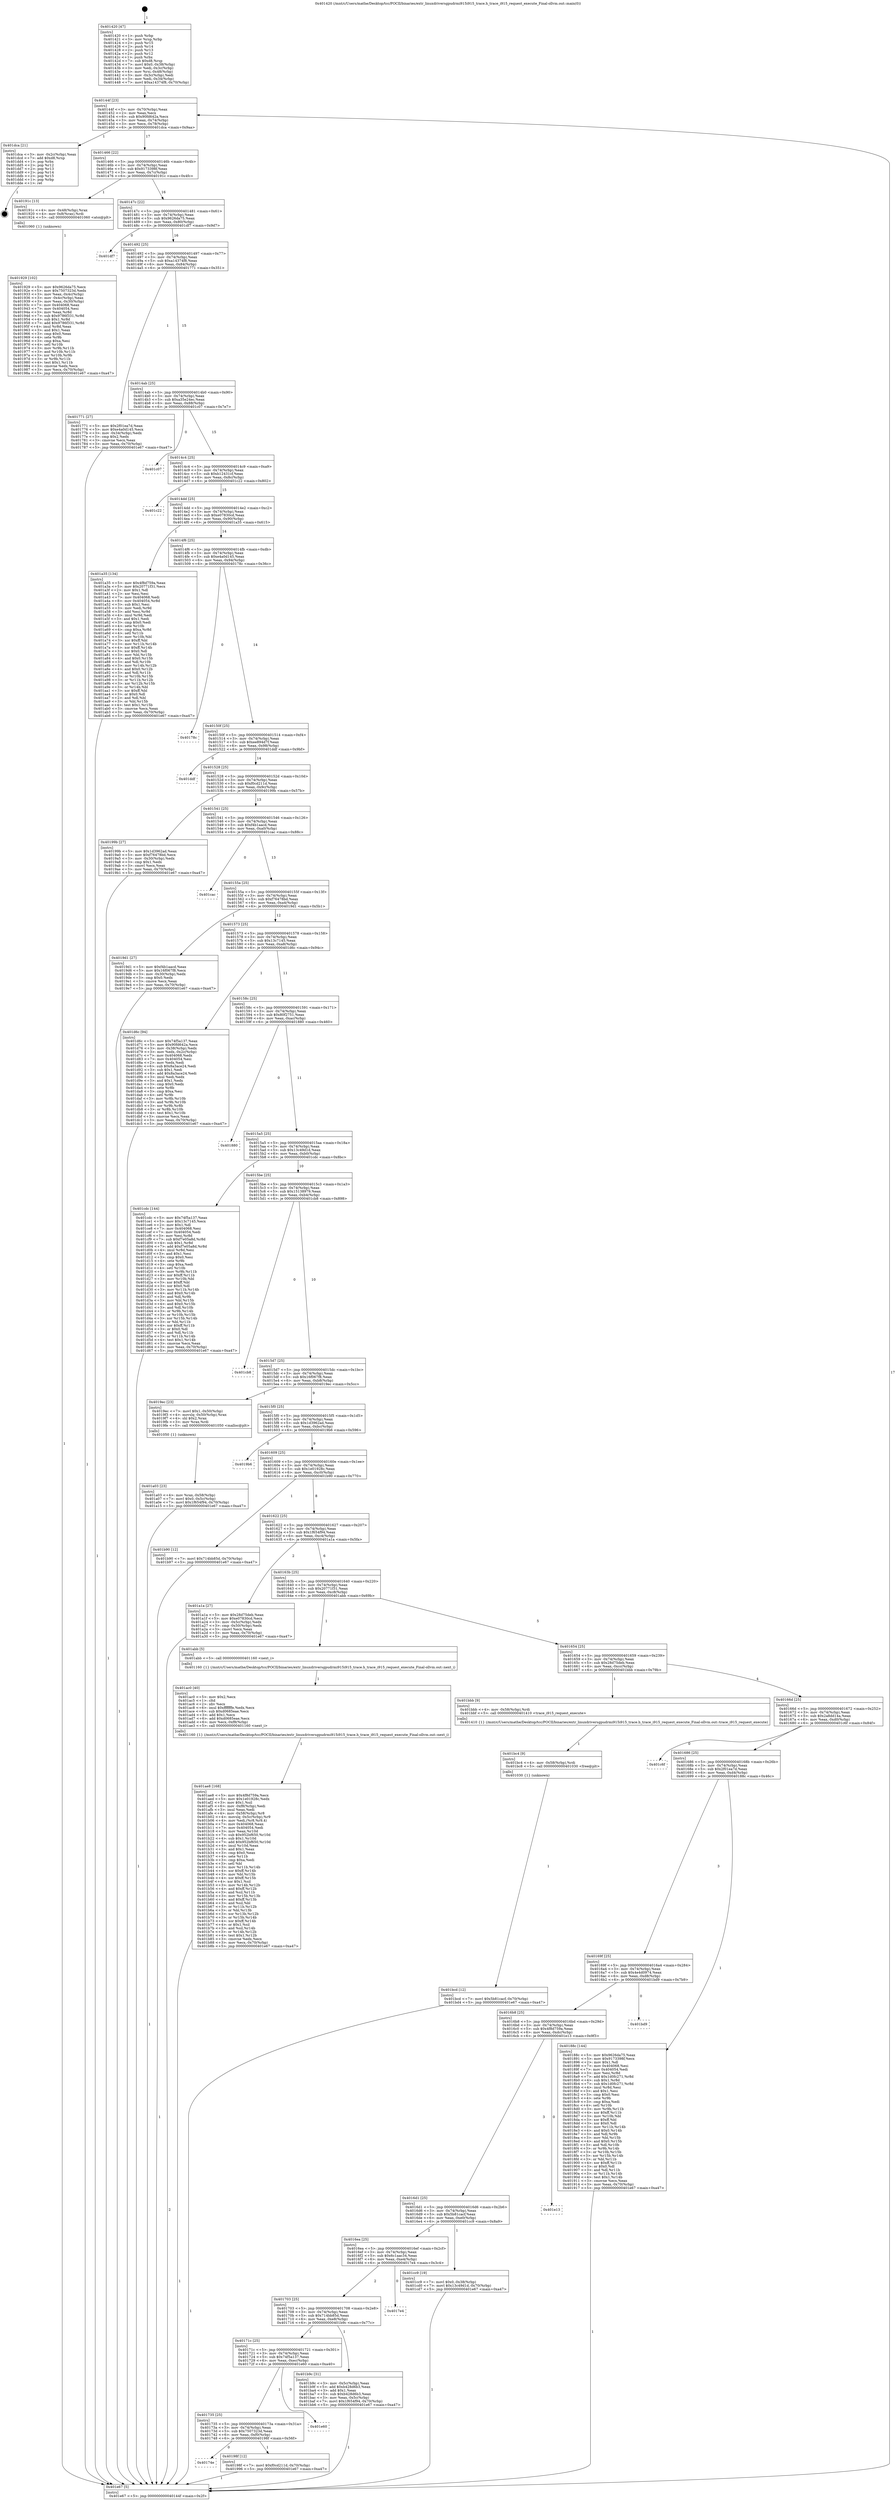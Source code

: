 digraph "0x401420" {
  label = "0x401420 (/mnt/c/Users/mathe/Desktop/tcc/POCII/binaries/extr_linuxdriversgpudrmi915i915_trace.h_trace_i915_request_execute_Final-ollvm.out::main(0))"
  labelloc = "t"
  node[shape=record]

  Entry [label="",width=0.3,height=0.3,shape=circle,fillcolor=black,style=filled]
  "0x40144f" [label="{
     0x40144f [23]\l
     | [instrs]\l
     &nbsp;&nbsp;0x40144f \<+3\>: mov -0x70(%rbp),%eax\l
     &nbsp;&nbsp;0x401452 \<+2\>: mov %eax,%ecx\l
     &nbsp;&nbsp;0x401454 \<+6\>: sub $0x90fd642a,%ecx\l
     &nbsp;&nbsp;0x40145a \<+3\>: mov %eax,-0x74(%rbp)\l
     &nbsp;&nbsp;0x40145d \<+3\>: mov %ecx,-0x78(%rbp)\l
     &nbsp;&nbsp;0x401460 \<+6\>: je 0000000000401dca \<main+0x9aa\>\l
  }"]
  "0x401dca" [label="{
     0x401dca [21]\l
     | [instrs]\l
     &nbsp;&nbsp;0x401dca \<+3\>: mov -0x2c(%rbp),%eax\l
     &nbsp;&nbsp;0x401dcd \<+7\>: add $0xd8,%rsp\l
     &nbsp;&nbsp;0x401dd4 \<+1\>: pop %rbx\l
     &nbsp;&nbsp;0x401dd5 \<+2\>: pop %r12\l
     &nbsp;&nbsp;0x401dd7 \<+2\>: pop %r13\l
     &nbsp;&nbsp;0x401dd9 \<+2\>: pop %r14\l
     &nbsp;&nbsp;0x401ddb \<+2\>: pop %r15\l
     &nbsp;&nbsp;0x401ddd \<+1\>: pop %rbp\l
     &nbsp;&nbsp;0x401dde \<+1\>: ret\l
  }"]
  "0x401466" [label="{
     0x401466 [22]\l
     | [instrs]\l
     &nbsp;&nbsp;0x401466 \<+5\>: jmp 000000000040146b \<main+0x4b\>\l
     &nbsp;&nbsp;0x40146b \<+3\>: mov -0x74(%rbp),%eax\l
     &nbsp;&nbsp;0x40146e \<+5\>: sub $0x9173398f,%eax\l
     &nbsp;&nbsp;0x401473 \<+3\>: mov %eax,-0x7c(%rbp)\l
     &nbsp;&nbsp;0x401476 \<+6\>: je 000000000040191c \<main+0x4fc\>\l
  }"]
  Exit [label="",width=0.3,height=0.3,shape=circle,fillcolor=black,style=filled,peripheries=2]
  "0x40191c" [label="{
     0x40191c [13]\l
     | [instrs]\l
     &nbsp;&nbsp;0x40191c \<+4\>: mov -0x48(%rbp),%rax\l
     &nbsp;&nbsp;0x401920 \<+4\>: mov 0x8(%rax),%rdi\l
     &nbsp;&nbsp;0x401924 \<+5\>: call 0000000000401060 \<atoi@plt\>\l
     | [calls]\l
     &nbsp;&nbsp;0x401060 \{1\} (unknown)\l
  }"]
  "0x40147c" [label="{
     0x40147c [22]\l
     | [instrs]\l
     &nbsp;&nbsp;0x40147c \<+5\>: jmp 0000000000401481 \<main+0x61\>\l
     &nbsp;&nbsp;0x401481 \<+3\>: mov -0x74(%rbp),%eax\l
     &nbsp;&nbsp;0x401484 \<+5\>: sub $0x9626da75,%eax\l
     &nbsp;&nbsp;0x401489 \<+3\>: mov %eax,-0x80(%rbp)\l
     &nbsp;&nbsp;0x40148c \<+6\>: je 0000000000401df7 \<main+0x9d7\>\l
  }"]
  "0x401bcd" [label="{
     0x401bcd [12]\l
     | [instrs]\l
     &nbsp;&nbsp;0x401bcd \<+7\>: movl $0x5b81cacf,-0x70(%rbp)\l
     &nbsp;&nbsp;0x401bd4 \<+5\>: jmp 0000000000401e67 \<main+0xa47\>\l
  }"]
  "0x401df7" [label="{
     0x401df7\l
  }", style=dashed]
  "0x401492" [label="{
     0x401492 [25]\l
     | [instrs]\l
     &nbsp;&nbsp;0x401492 \<+5\>: jmp 0000000000401497 \<main+0x77\>\l
     &nbsp;&nbsp;0x401497 \<+3\>: mov -0x74(%rbp),%eax\l
     &nbsp;&nbsp;0x40149a \<+5\>: sub $0xa14374f8,%eax\l
     &nbsp;&nbsp;0x40149f \<+6\>: mov %eax,-0x84(%rbp)\l
     &nbsp;&nbsp;0x4014a5 \<+6\>: je 0000000000401771 \<main+0x351\>\l
  }"]
  "0x401bc4" [label="{
     0x401bc4 [9]\l
     | [instrs]\l
     &nbsp;&nbsp;0x401bc4 \<+4\>: mov -0x58(%rbp),%rdi\l
     &nbsp;&nbsp;0x401bc8 \<+5\>: call 0000000000401030 \<free@plt\>\l
     | [calls]\l
     &nbsp;&nbsp;0x401030 \{1\} (unknown)\l
  }"]
  "0x401771" [label="{
     0x401771 [27]\l
     | [instrs]\l
     &nbsp;&nbsp;0x401771 \<+5\>: mov $0x2f01ea7d,%eax\l
     &nbsp;&nbsp;0x401776 \<+5\>: mov $0xe4a0d145,%ecx\l
     &nbsp;&nbsp;0x40177b \<+3\>: mov -0x34(%rbp),%edx\l
     &nbsp;&nbsp;0x40177e \<+3\>: cmp $0x2,%edx\l
     &nbsp;&nbsp;0x401781 \<+3\>: cmovne %ecx,%eax\l
     &nbsp;&nbsp;0x401784 \<+3\>: mov %eax,-0x70(%rbp)\l
     &nbsp;&nbsp;0x401787 \<+5\>: jmp 0000000000401e67 \<main+0xa47\>\l
  }"]
  "0x4014ab" [label="{
     0x4014ab [25]\l
     | [instrs]\l
     &nbsp;&nbsp;0x4014ab \<+5\>: jmp 00000000004014b0 \<main+0x90\>\l
     &nbsp;&nbsp;0x4014b0 \<+3\>: mov -0x74(%rbp),%eax\l
     &nbsp;&nbsp;0x4014b3 \<+5\>: sub $0xa35e24ec,%eax\l
     &nbsp;&nbsp;0x4014b8 \<+6\>: mov %eax,-0x88(%rbp)\l
     &nbsp;&nbsp;0x4014be \<+6\>: je 0000000000401c07 \<main+0x7e7\>\l
  }"]
  "0x401e67" [label="{
     0x401e67 [5]\l
     | [instrs]\l
     &nbsp;&nbsp;0x401e67 \<+5\>: jmp 000000000040144f \<main+0x2f\>\l
  }"]
  "0x401420" [label="{
     0x401420 [47]\l
     | [instrs]\l
     &nbsp;&nbsp;0x401420 \<+1\>: push %rbp\l
     &nbsp;&nbsp;0x401421 \<+3\>: mov %rsp,%rbp\l
     &nbsp;&nbsp;0x401424 \<+2\>: push %r15\l
     &nbsp;&nbsp;0x401426 \<+2\>: push %r14\l
     &nbsp;&nbsp;0x401428 \<+2\>: push %r13\l
     &nbsp;&nbsp;0x40142a \<+2\>: push %r12\l
     &nbsp;&nbsp;0x40142c \<+1\>: push %rbx\l
     &nbsp;&nbsp;0x40142d \<+7\>: sub $0xd8,%rsp\l
     &nbsp;&nbsp;0x401434 \<+7\>: movl $0x0,-0x38(%rbp)\l
     &nbsp;&nbsp;0x40143b \<+3\>: mov %edi,-0x3c(%rbp)\l
     &nbsp;&nbsp;0x40143e \<+4\>: mov %rsi,-0x48(%rbp)\l
     &nbsp;&nbsp;0x401442 \<+3\>: mov -0x3c(%rbp),%edi\l
     &nbsp;&nbsp;0x401445 \<+3\>: mov %edi,-0x34(%rbp)\l
     &nbsp;&nbsp;0x401448 \<+7\>: movl $0xa14374f8,-0x70(%rbp)\l
  }"]
  "0x401ae8" [label="{
     0x401ae8 [168]\l
     | [instrs]\l
     &nbsp;&nbsp;0x401ae8 \<+5\>: mov $0x4f8d759a,%ecx\l
     &nbsp;&nbsp;0x401aed \<+5\>: mov $0x1e01928c,%edx\l
     &nbsp;&nbsp;0x401af2 \<+3\>: mov $0x1,%sil\l
     &nbsp;&nbsp;0x401af5 \<+6\>: mov -0xf8(%rbp),%edi\l
     &nbsp;&nbsp;0x401afb \<+3\>: imul %eax,%edi\l
     &nbsp;&nbsp;0x401afe \<+4\>: mov -0x58(%rbp),%r8\l
     &nbsp;&nbsp;0x401b02 \<+4\>: movslq -0x5c(%rbp),%r9\l
     &nbsp;&nbsp;0x401b06 \<+4\>: mov %edi,(%r8,%r9,4)\l
     &nbsp;&nbsp;0x401b0a \<+7\>: mov 0x404068,%eax\l
     &nbsp;&nbsp;0x401b11 \<+7\>: mov 0x404054,%edi\l
     &nbsp;&nbsp;0x401b18 \<+3\>: mov %eax,%r10d\l
     &nbsp;&nbsp;0x401b1b \<+7\>: sub $0x952bf650,%r10d\l
     &nbsp;&nbsp;0x401b22 \<+4\>: sub $0x1,%r10d\l
     &nbsp;&nbsp;0x401b26 \<+7\>: add $0x952bf650,%r10d\l
     &nbsp;&nbsp;0x401b2d \<+4\>: imul %r10d,%eax\l
     &nbsp;&nbsp;0x401b31 \<+3\>: and $0x1,%eax\l
     &nbsp;&nbsp;0x401b34 \<+3\>: cmp $0x0,%eax\l
     &nbsp;&nbsp;0x401b37 \<+4\>: sete %r11b\l
     &nbsp;&nbsp;0x401b3b \<+3\>: cmp $0xa,%edi\l
     &nbsp;&nbsp;0x401b3e \<+3\>: setl %bl\l
     &nbsp;&nbsp;0x401b41 \<+3\>: mov %r11b,%r14b\l
     &nbsp;&nbsp;0x401b44 \<+4\>: xor $0xff,%r14b\l
     &nbsp;&nbsp;0x401b48 \<+3\>: mov %bl,%r15b\l
     &nbsp;&nbsp;0x401b4b \<+4\>: xor $0xff,%r15b\l
     &nbsp;&nbsp;0x401b4f \<+4\>: xor $0x1,%sil\l
     &nbsp;&nbsp;0x401b53 \<+3\>: mov %r14b,%r12b\l
     &nbsp;&nbsp;0x401b56 \<+4\>: and $0xff,%r12b\l
     &nbsp;&nbsp;0x401b5a \<+3\>: and %sil,%r11b\l
     &nbsp;&nbsp;0x401b5d \<+3\>: mov %r15b,%r13b\l
     &nbsp;&nbsp;0x401b60 \<+4\>: and $0xff,%r13b\l
     &nbsp;&nbsp;0x401b64 \<+3\>: and %sil,%bl\l
     &nbsp;&nbsp;0x401b67 \<+3\>: or %r11b,%r12b\l
     &nbsp;&nbsp;0x401b6a \<+3\>: or %bl,%r13b\l
     &nbsp;&nbsp;0x401b6d \<+3\>: xor %r13b,%r12b\l
     &nbsp;&nbsp;0x401b70 \<+3\>: or %r15b,%r14b\l
     &nbsp;&nbsp;0x401b73 \<+4\>: xor $0xff,%r14b\l
     &nbsp;&nbsp;0x401b77 \<+4\>: or $0x1,%sil\l
     &nbsp;&nbsp;0x401b7b \<+3\>: and %sil,%r14b\l
     &nbsp;&nbsp;0x401b7e \<+3\>: or %r14b,%r12b\l
     &nbsp;&nbsp;0x401b81 \<+4\>: test $0x1,%r12b\l
     &nbsp;&nbsp;0x401b85 \<+3\>: cmovne %edx,%ecx\l
     &nbsp;&nbsp;0x401b88 \<+3\>: mov %ecx,-0x70(%rbp)\l
     &nbsp;&nbsp;0x401b8b \<+5\>: jmp 0000000000401e67 \<main+0xa47\>\l
  }"]
  "0x401c07" [label="{
     0x401c07\l
  }", style=dashed]
  "0x4014c4" [label="{
     0x4014c4 [25]\l
     | [instrs]\l
     &nbsp;&nbsp;0x4014c4 \<+5\>: jmp 00000000004014c9 \<main+0xa9\>\l
     &nbsp;&nbsp;0x4014c9 \<+3\>: mov -0x74(%rbp),%eax\l
     &nbsp;&nbsp;0x4014cc \<+5\>: sub $0xb12431cf,%eax\l
     &nbsp;&nbsp;0x4014d1 \<+6\>: mov %eax,-0x8c(%rbp)\l
     &nbsp;&nbsp;0x4014d7 \<+6\>: je 0000000000401c22 \<main+0x802\>\l
  }"]
  "0x401ac0" [label="{
     0x401ac0 [40]\l
     | [instrs]\l
     &nbsp;&nbsp;0x401ac0 \<+5\>: mov $0x2,%ecx\l
     &nbsp;&nbsp;0x401ac5 \<+1\>: cltd\l
     &nbsp;&nbsp;0x401ac6 \<+2\>: idiv %ecx\l
     &nbsp;&nbsp;0x401ac8 \<+6\>: imul $0xfffffffe,%edx,%ecx\l
     &nbsp;&nbsp;0x401ace \<+6\>: sub $0xd0685eae,%ecx\l
     &nbsp;&nbsp;0x401ad4 \<+3\>: add $0x1,%ecx\l
     &nbsp;&nbsp;0x401ad7 \<+6\>: add $0xd0685eae,%ecx\l
     &nbsp;&nbsp;0x401add \<+6\>: mov %ecx,-0xf8(%rbp)\l
     &nbsp;&nbsp;0x401ae3 \<+5\>: call 0000000000401160 \<next_i\>\l
     | [calls]\l
     &nbsp;&nbsp;0x401160 \{1\} (/mnt/c/Users/mathe/Desktop/tcc/POCII/binaries/extr_linuxdriversgpudrmi915i915_trace.h_trace_i915_request_execute_Final-ollvm.out::next_i)\l
  }"]
  "0x401c22" [label="{
     0x401c22\l
  }", style=dashed]
  "0x4014dd" [label="{
     0x4014dd [25]\l
     | [instrs]\l
     &nbsp;&nbsp;0x4014dd \<+5\>: jmp 00000000004014e2 \<main+0xc2\>\l
     &nbsp;&nbsp;0x4014e2 \<+3\>: mov -0x74(%rbp),%eax\l
     &nbsp;&nbsp;0x4014e5 \<+5\>: sub $0xe07830cd,%eax\l
     &nbsp;&nbsp;0x4014ea \<+6\>: mov %eax,-0x90(%rbp)\l
     &nbsp;&nbsp;0x4014f0 \<+6\>: je 0000000000401a35 \<main+0x615\>\l
  }"]
  "0x401a03" [label="{
     0x401a03 [23]\l
     | [instrs]\l
     &nbsp;&nbsp;0x401a03 \<+4\>: mov %rax,-0x58(%rbp)\l
     &nbsp;&nbsp;0x401a07 \<+7\>: movl $0x0,-0x5c(%rbp)\l
     &nbsp;&nbsp;0x401a0e \<+7\>: movl $0x1f654f94,-0x70(%rbp)\l
     &nbsp;&nbsp;0x401a15 \<+5\>: jmp 0000000000401e67 \<main+0xa47\>\l
  }"]
  "0x401a35" [label="{
     0x401a35 [134]\l
     | [instrs]\l
     &nbsp;&nbsp;0x401a35 \<+5\>: mov $0x4f8d759a,%eax\l
     &nbsp;&nbsp;0x401a3a \<+5\>: mov $0x20771f31,%ecx\l
     &nbsp;&nbsp;0x401a3f \<+2\>: mov $0x1,%dl\l
     &nbsp;&nbsp;0x401a41 \<+2\>: xor %esi,%esi\l
     &nbsp;&nbsp;0x401a43 \<+7\>: mov 0x404068,%edi\l
     &nbsp;&nbsp;0x401a4a \<+8\>: mov 0x404054,%r8d\l
     &nbsp;&nbsp;0x401a52 \<+3\>: sub $0x1,%esi\l
     &nbsp;&nbsp;0x401a55 \<+3\>: mov %edi,%r9d\l
     &nbsp;&nbsp;0x401a58 \<+3\>: add %esi,%r9d\l
     &nbsp;&nbsp;0x401a5b \<+4\>: imul %r9d,%edi\l
     &nbsp;&nbsp;0x401a5f \<+3\>: and $0x1,%edi\l
     &nbsp;&nbsp;0x401a62 \<+3\>: cmp $0x0,%edi\l
     &nbsp;&nbsp;0x401a65 \<+4\>: sete %r10b\l
     &nbsp;&nbsp;0x401a69 \<+4\>: cmp $0xa,%r8d\l
     &nbsp;&nbsp;0x401a6d \<+4\>: setl %r11b\l
     &nbsp;&nbsp;0x401a71 \<+3\>: mov %r10b,%bl\l
     &nbsp;&nbsp;0x401a74 \<+3\>: xor $0xff,%bl\l
     &nbsp;&nbsp;0x401a77 \<+3\>: mov %r11b,%r14b\l
     &nbsp;&nbsp;0x401a7a \<+4\>: xor $0xff,%r14b\l
     &nbsp;&nbsp;0x401a7e \<+3\>: xor $0x0,%dl\l
     &nbsp;&nbsp;0x401a81 \<+3\>: mov %bl,%r15b\l
     &nbsp;&nbsp;0x401a84 \<+4\>: and $0x0,%r15b\l
     &nbsp;&nbsp;0x401a88 \<+3\>: and %dl,%r10b\l
     &nbsp;&nbsp;0x401a8b \<+3\>: mov %r14b,%r12b\l
     &nbsp;&nbsp;0x401a8e \<+4\>: and $0x0,%r12b\l
     &nbsp;&nbsp;0x401a92 \<+3\>: and %dl,%r11b\l
     &nbsp;&nbsp;0x401a95 \<+3\>: or %r10b,%r15b\l
     &nbsp;&nbsp;0x401a98 \<+3\>: or %r11b,%r12b\l
     &nbsp;&nbsp;0x401a9b \<+3\>: xor %r12b,%r15b\l
     &nbsp;&nbsp;0x401a9e \<+3\>: or %r14b,%bl\l
     &nbsp;&nbsp;0x401aa1 \<+3\>: xor $0xff,%bl\l
     &nbsp;&nbsp;0x401aa4 \<+3\>: or $0x0,%dl\l
     &nbsp;&nbsp;0x401aa7 \<+2\>: and %dl,%bl\l
     &nbsp;&nbsp;0x401aa9 \<+3\>: or %bl,%r15b\l
     &nbsp;&nbsp;0x401aac \<+4\>: test $0x1,%r15b\l
     &nbsp;&nbsp;0x401ab0 \<+3\>: cmovne %ecx,%eax\l
     &nbsp;&nbsp;0x401ab3 \<+3\>: mov %eax,-0x70(%rbp)\l
     &nbsp;&nbsp;0x401ab6 \<+5\>: jmp 0000000000401e67 \<main+0xa47\>\l
  }"]
  "0x4014f6" [label="{
     0x4014f6 [25]\l
     | [instrs]\l
     &nbsp;&nbsp;0x4014f6 \<+5\>: jmp 00000000004014fb \<main+0xdb\>\l
     &nbsp;&nbsp;0x4014fb \<+3\>: mov -0x74(%rbp),%eax\l
     &nbsp;&nbsp;0x4014fe \<+5\>: sub $0xe4a0d145,%eax\l
     &nbsp;&nbsp;0x401503 \<+6\>: mov %eax,-0x94(%rbp)\l
     &nbsp;&nbsp;0x401509 \<+6\>: je 000000000040178c \<main+0x36c\>\l
  }"]
  "0x40174e" [label="{
     0x40174e\l
  }", style=dashed]
  "0x40178c" [label="{
     0x40178c\l
  }", style=dashed]
  "0x40150f" [label="{
     0x40150f [25]\l
     | [instrs]\l
     &nbsp;&nbsp;0x40150f \<+5\>: jmp 0000000000401514 \<main+0xf4\>\l
     &nbsp;&nbsp;0x401514 \<+3\>: mov -0x74(%rbp),%eax\l
     &nbsp;&nbsp;0x401517 \<+5\>: sub $0xee894d7f,%eax\l
     &nbsp;&nbsp;0x40151c \<+6\>: mov %eax,-0x98(%rbp)\l
     &nbsp;&nbsp;0x401522 \<+6\>: je 0000000000401ddf \<main+0x9bf\>\l
  }"]
  "0x40198f" [label="{
     0x40198f [12]\l
     | [instrs]\l
     &nbsp;&nbsp;0x40198f \<+7\>: movl $0xf0cd211d,-0x70(%rbp)\l
     &nbsp;&nbsp;0x401996 \<+5\>: jmp 0000000000401e67 \<main+0xa47\>\l
  }"]
  "0x401ddf" [label="{
     0x401ddf\l
  }", style=dashed]
  "0x401528" [label="{
     0x401528 [25]\l
     | [instrs]\l
     &nbsp;&nbsp;0x401528 \<+5\>: jmp 000000000040152d \<main+0x10d\>\l
     &nbsp;&nbsp;0x40152d \<+3\>: mov -0x74(%rbp),%eax\l
     &nbsp;&nbsp;0x401530 \<+5\>: sub $0xf0cd211d,%eax\l
     &nbsp;&nbsp;0x401535 \<+6\>: mov %eax,-0x9c(%rbp)\l
     &nbsp;&nbsp;0x40153b \<+6\>: je 000000000040199b \<main+0x57b\>\l
  }"]
  "0x401735" [label="{
     0x401735 [25]\l
     | [instrs]\l
     &nbsp;&nbsp;0x401735 \<+5\>: jmp 000000000040173a \<main+0x31a\>\l
     &nbsp;&nbsp;0x40173a \<+3\>: mov -0x74(%rbp),%eax\l
     &nbsp;&nbsp;0x40173d \<+5\>: sub $0x7507323d,%eax\l
     &nbsp;&nbsp;0x401742 \<+6\>: mov %eax,-0xf0(%rbp)\l
     &nbsp;&nbsp;0x401748 \<+6\>: je 000000000040198f \<main+0x56f\>\l
  }"]
  "0x40199b" [label="{
     0x40199b [27]\l
     | [instrs]\l
     &nbsp;&nbsp;0x40199b \<+5\>: mov $0x1d3962ad,%eax\l
     &nbsp;&nbsp;0x4019a0 \<+5\>: mov $0xf76478bd,%ecx\l
     &nbsp;&nbsp;0x4019a5 \<+3\>: mov -0x30(%rbp),%edx\l
     &nbsp;&nbsp;0x4019a8 \<+3\>: cmp $0x1,%edx\l
     &nbsp;&nbsp;0x4019ab \<+3\>: cmovl %ecx,%eax\l
     &nbsp;&nbsp;0x4019ae \<+3\>: mov %eax,-0x70(%rbp)\l
     &nbsp;&nbsp;0x4019b1 \<+5\>: jmp 0000000000401e67 \<main+0xa47\>\l
  }"]
  "0x401541" [label="{
     0x401541 [25]\l
     | [instrs]\l
     &nbsp;&nbsp;0x401541 \<+5\>: jmp 0000000000401546 \<main+0x126\>\l
     &nbsp;&nbsp;0x401546 \<+3\>: mov -0x74(%rbp),%eax\l
     &nbsp;&nbsp;0x401549 \<+5\>: sub $0xf4b1aacd,%eax\l
     &nbsp;&nbsp;0x40154e \<+6\>: mov %eax,-0xa0(%rbp)\l
     &nbsp;&nbsp;0x401554 \<+6\>: je 0000000000401cac \<main+0x88c\>\l
  }"]
  "0x401e60" [label="{
     0x401e60\l
  }", style=dashed]
  "0x401cac" [label="{
     0x401cac\l
  }", style=dashed]
  "0x40155a" [label="{
     0x40155a [25]\l
     | [instrs]\l
     &nbsp;&nbsp;0x40155a \<+5\>: jmp 000000000040155f \<main+0x13f\>\l
     &nbsp;&nbsp;0x40155f \<+3\>: mov -0x74(%rbp),%eax\l
     &nbsp;&nbsp;0x401562 \<+5\>: sub $0xf76478bd,%eax\l
     &nbsp;&nbsp;0x401567 \<+6\>: mov %eax,-0xa4(%rbp)\l
     &nbsp;&nbsp;0x40156d \<+6\>: je 00000000004019d1 \<main+0x5b1\>\l
  }"]
  "0x40171c" [label="{
     0x40171c [25]\l
     | [instrs]\l
     &nbsp;&nbsp;0x40171c \<+5\>: jmp 0000000000401721 \<main+0x301\>\l
     &nbsp;&nbsp;0x401721 \<+3\>: mov -0x74(%rbp),%eax\l
     &nbsp;&nbsp;0x401724 \<+5\>: sub $0x74f5a137,%eax\l
     &nbsp;&nbsp;0x401729 \<+6\>: mov %eax,-0xec(%rbp)\l
     &nbsp;&nbsp;0x40172f \<+6\>: je 0000000000401e60 \<main+0xa40\>\l
  }"]
  "0x4019d1" [label="{
     0x4019d1 [27]\l
     | [instrs]\l
     &nbsp;&nbsp;0x4019d1 \<+5\>: mov $0xf4b1aacd,%eax\l
     &nbsp;&nbsp;0x4019d6 \<+5\>: mov $0x16f067f8,%ecx\l
     &nbsp;&nbsp;0x4019db \<+3\>: mov -0x30(%rbp),%edx\l
     &nbsp;&nbsp;0x4019de \<+3\>: cmp $0x0,%edx\l
     &nbsp;&nbsp;0x4019e1 \<+3\>: cmove %ecx,%eax\l
     &nbsp;&nbsp;0x4019e4 \<+3\>: mov %eax,-0x70(%rbp)\l
     &nbsp;&nbsp;0x4019e7 \<+5\>: jmp 0000000000401e67 \<main+0xa47\>\l
  }"]
  "0x401573" [label="{
     0x401573 [25]\l
     | [instrs]\l
     &nbsp;&nbsp;0x401573 \<+5\>: jmp 0000000000401578 \<main+0x158\>\l
     &nbsp;&nbsp;0x401578 \<+3\>: mov -0x74(%rbp),%eax\l
     &nbsp;&nbsp;0x40157b \<+5\>: sub $0x13c7145,%eax\l
     &nbsp;&nbsp;0x401580 \<+6\>: mov %eax,-0xa8(%rbp)\l
     &nbsp;&nbsp;0x401586 \<+6\>: je 0000000000401d6c \<main+0x94c\>\l
  }"]
  "0x401b9c" [label="{
     0x401b9c [31]\l
     | [instrs]\l
     &nbsp;&nbsp;0x401b9c \<+3\>: mov -0x5c(%rbp),%eax\l
     &nbsp;&nbsp;0x401b9f \<+5\>: add $0xb428d6b3,%eax\l
     &nbsp;&nbsp;0x401ba4 \<+3\>: add $0x1,%eax\l
     &nbsp;&nbsp;0x401ba7 \<+5\>: sub $0xb428d6b3,%eax\l
     &nbsp;&nbsp;0x401bac \<+3\>: mov %eax,-0x5c(%rbp)\l
     &nbsp;&nbsp;0x401baf \<+7\>: movl $0x1f654f94,-0x70(%rbp)\l
     &nbsp;&nbsp;0x401bb6 \<+5\>: jmp 0000000000401e67 \<main+0xa47\>\l
  }"]
  "0x401d6c" [label="{
     0x401d6c [94]\l
     | [instrs]\l
     &nbsp;&nbsp;0x401d6c \<+5\>: mov $0x74f5a137,%eax\l
     &nbsp;&nbsp;0x401d71 \<+5\>: mov $0x90fd642a,%ecx\l
     &nbsp;&nbsp;0x401d76 \<+3\>: mov -0x38(%rbp),%edx\l
     &nbsp;&nbsp;0x401d79 \<+3\>: mov %edx,-0x2c(%rbp)\l
     &nbsp;&nbsp;0x401d7c \<+7\>: mov 0x404068,%edx\l
     &nbsp;&nbsp;0x401d83 \<+7\>: mov 0x404054,%esi\l
     &nbsp;&nbsp;0x401d8a \<+2\>: mov %edx,%edi\l
     &nbsp;&nbsp;0x401d8c \<+6\>: sub $0x8a3ace24,%edi\l
     &nbsp;&nbsp;0x401d92 \<+3\>: sub $0x1,%edi\l
     &nbsp;&nbsp;0x401d95 \<+6\>: add $0x8a3ace24,%edi\l
     &nbsp;&nbsp;0x401d9b \<+3\>: imul %edi,%edx\l
     &nbsp;&nbsp;0x401d9e \<+3\>: and $0x1,%edx\l
     &nbsp;&nbsp;0x401da1 \<+3\>: cmp $0x0,%edx\l
     &nbsp;&nbsp;0x401da4 \<+4\>: sete %r8b\l
     &nbsp;&nbsp;0x401da8 \<+3\>: cmp $0xa,%esi\l
     &nbsp;&nbsp;0x401dab \<+4\>: setl %r9b\l
     &nbsp;&nbsp;0x401daf \<+3\>: mov %r8b,%r10b\l
     &nbsp;&nbsp;0x401db2 \<+3\>: and %r9b,%r10b\l
     &nbsp;&nbsp;0x401db5 \<+3\>: xor %r9b,%r8b\l
     &nbsp;&nbsp;0x401db8 \<+3\>: or %r8b,%r10b\l
     &nbsp;&nbsp;0x401dbb \<+4\>: test $0x1,%r10b\l
     &nbsp;&nbsp;0x401dbf \<+3\>: cmovne %ecx,%eax\l
     &nbsp;&nbsp;0x401dc2 \<+3\>: mov %eax,-0x70(%rbp)\l
     &nbsp;&nbsp;0x401dc5 \<+5\>: jmp 0000000000401e67 \<main+0xa47\>\l
  }"]
  "0x40158c" [label="{
     0x40158c [25]\l
     | [instrs]\l
     &nbsp;&nbsp;0x40158c \<+5\>: jmp 0000000000401591 \<main+0x171\>\l
     &nbsp;&nbsp;0x401591 \<+3\>: mov -0x74(%rbp),%eax\l
     &nbsp;&nbsp;0x401594 \<+5\>: sub $0x80f2751,%eax\l
     &nbsp;&nbsp;0x401599 \<+6\>: mov %eax,-0xac(%rbp)\l
     &nbsp;&nbsp;0x40159f \<+6\>: je 0000000000401880 \<main+0x460\>\l
  }"]
  "0x401703" [label="{
     0x401703 [25]\l
     | [instrs]\l
     &nbsp;&nbsp;0x401703 \<+5\>: jmp 0000000000401708 \<main+0x2e8\>\l
     &nbsp;&nbsp;0x401708 \<+3\>: mov -0x74(%rbp),%eax\l
     &nbsp;&nbsp;0x40170b \<+5\>: sub $0x714bb85d,%eax\l
     &nbsp;&nbsp;0x401710 \<+6\>: mov %eax,-0xe8(%rbp)\l
     &nbsp;&nbsp;0x401716 \<+6\>: je 0000000000401b9c \<main+0x77c\>\l
  }"]
  "0x401880" [label="{
     0x401880\l
  }", style=dashed]
  "0x4015a5" [label="{
     0x4015a5 [25]\l
     | [instrs]\l
     &nbsp;&nbsp;0x4015a5 \<+5\>: jmp 00000000004015aa \<main+0x18a\>\l
     &nbsp;&nbsp;0x4015aa \<+3\>: mov -0x74(%rbp),%eax\l
     &nbsp;&nbsp;0x4015ad \<+5\>: sub $0x13c49d1d,%eax\l
     &nbsp;&nbsp;0x4015b2 \<+6\>: mov %eax,-0xb0(%rbp)\l
     &nbsp;&nbsp;0x4015b8 \<+6\>: je 0000000000401cdc \<main+0x8bc\>\l
  }"]
  "0x4017e4" [label="{
     0x4017e4\l
  }", style=dashed]
  "0x401cdc" [label="{
     0x401cdc [144]\l
     | [instrs]\l
     &nbsp;&nbsp;0x401cdc \<+5\>: mov $0x74f5a137,%eax\l
     &nbsp;&nbsp;0x401ce1 \<+5\>: mov $0x13c7145,%ecx\l
     &nbsp;&nbsp;0x401ce6 \<+2\>: mov $0x1,%dl\l
     &nbsp;&nbsp;0x401ce8 \<+7\>: mov 0x404068,%esi\l
     &nbsp;&nbsp;0x401cef \<+7\>: mov 0x404054,%edi\l
     &nbsp;&nbsp;0x401cf6 \<+3\>: mov %esi,%r8d\l
     &nbsp;&nbsp;0x401cf9 \<+7\>: sub $0xf7e05a8d,%r8d\l
     &nbsp;&nbsp;0x401d00 \<+4\>: sub $0x1,%r8d\l
     &nbsp;&nbsp;0x401d04 \<+7\>: add $0xf7e05a8d,%r8d\l
     &nbsp;&nbsp;0x401d0b \<+4\>: imul %r8d,%esi\l
     &nbsp;&nbsp;0x401d0f \<+3\>: and $0x1,%esi\l
     &nbsp;&nbsp;0x401d12 \<+3\>: cmp $0x0,%esi\l
     &nbsp;&nbsp;0x401d15 \<+4\>: sete %r9b\l
     &nbsp;&nbsp;0x401d19 \<+3\>: cmp $0xa,%edi\l
     &nbsp;&nbsp;0x401d1c \<+4\>: setl %r10b\l
     &nbsp;&nbsp;0x401d20 \<+3\>: mov %r9b,%r11b\l
     &nbsp;&nbsp;0x401d23 \<+4\>: xor $0xff,%r11b\l
     &nbsp;&nbsp;0x401d27 \<+3\>: mov %r10b,%bl\l
     &nbsp;&nbsp;0x401d2a \<+3\>: xor $0xff,%bl\l
     &nbsp;&nbsp;0x401d2d \<+3\>: xor $0x0,%dl\l
     &nbsp;&nbsp;0x401d30 \<+3\>: mov %r11b,%r14b\l
     &nbsp;&nbsp;0x401d33 \<+4\>: and $0x0,%r14b\l
     &nbsp;&nbsp;0x401d37 \<+3\>: and %dl,%r9b\l
     &nbsp;&nbsp;0x401d3a \<+3\>: mov %bl,%r15b\l
     &nbsp;&nbsp;0x401d3d \<+4\>: and $0x0,%r15b\l
     &nbsp;&nbsp;0x401d41 \<+3\>: and %dl,%r10b\l
     &nbsp;&nbsp;0x401d44 \<+3\>: or %r9b,%r14b\l
     &nbsp;&nbsp;0x401d47 \<+3\>: or %r10b,%r15b\l
     &nbsp;&nbsp;0x401d4a \<+3\>: xor %r15b,%r14b\l
     &nbsp;&nbsp;0x401d4d \<+3\>: or %bl,%r11b\l
     &nbsp;&nbsp;0x401d50 \<+4\>: xor $0xff,%r11b\l
     &nbsp;&nbsp;0x401d54 \<+3\>: or $0x0,%dl\l
     &nbsp;&nbsp;0x401d57 \<+3\>: and %dl,%r11b\l
     &nbsp;&nbsp;0x401d5a \<+3\>: or %r11b,%r14b\l
     &nbsp;&nbsp;0x401d5d \<+4\>: test $0x1,%r14b\l
     &nbsp;&nbsp;0x401d61 \<+3\>: cmovne %ecx,%eax\l
     &nbsp;&nbsp;0x401d64 \<+3\>: mov %eax,-0x70(%rbp)\l
     &nbsp;&nbsp;0x401d67 \<+5\>: jmp 0000000000401e67 \<main+0xa47\>\l
  }"]
  "0x4015be" [label="{
     0x4015be [25]\l
     | [instrs]\l
     &nbsp;&nbsp;0x4015be \<+5\>: jmp 00000000004015c3 \<main+0x1a3\>\l
     &nbsp;&nbsp;0x4015c3 \<+3\>: mov -0x74(%rbp),%eax\l
     &nbsp;&nbsp;0x4015c6 \<+5\>: sub $0x15138979,%eax\l
     &nbsp;&nbsp;0x4015cb \<+6\>: mov %eax,-0xb4(%rbp)\l
     &nbsp;&nbsp;0x4015d1 \<+6\>: je 0000000000401cb8 \<main+0x898\>\l
  }"]
  "0x4016ea" [label="{
     0x4016ea [25]\l
     | [instrs]\l
     &nbsp;&nbsp;0x4016ea \<+5\>: jmp 00000000004016ef \<main+0x2cf\>\l
     &nbsp;&nbsp;0x4016ef \<+3\>: mov -0x74(%rbp),%eax\l
     &nbsp;&nbsp;0x4016f2 \<+5\>: sub $0x6c1aac34,%eax\l
     &nbsp;&nbsp;0x4016f7 \<+6\>: mov %eax,-0xe4(%rbp)\l
     &nbsp;&nbsp;0x4016fd \<+6\>: je 00000000004017e4 \<main+0x3c4\>\l
  }"]
  "0x401cb8" [label="{
     0x401cb8\l
  }", style=dashed]
  "0x4015d7" [label="{
     0x4015d7 [25]\l
     | [instrs]\l
     &nbsp;&nbsp;0x4015d7 \<+5\>: jmp 00000000004015dc \<main+0x1bc\>\l
     &nbsp;&nbsp;0x4015dc \<+3\>: mov -0x74(%rbp),%eax\l
     &nbsp;&nbsp;0x4015df \<+5\>: sub $0x16f067f8,%eax\l
     &nbsp;&nbsp;0x4015e4 \<+6\>: mov %eax,-0xb8(%rbp)\l
     &nbsp;&nbsp;0x4015ea \<+6\>: je 00000000004019ec \<main+0x5cc\>\l
  }"]
  "0x401cc9" [label="{
     0x401cc9 [19]\l
     | [instrs]\l
     &nbsp;&nbsp;0x401cc9 \<+7\>: movl $0x0,-0x38(%rbp)\l
     &nbsp;&nbsp;0x401cd0 \<+7\>: movl $0x13c49d1d,-0x70(%rbp)\l
     &nbsp;&nbsp;0x401cd7 \<+5\>: jmp 0000000000401e67 \<main+0xa47\>\l
  }"]
  "0x4019ec" [label="{
     0x4019ec [23]\l
     | [instrs]\l
     &nbsp;&nbsp;0x4019ec \<+7\>: movl $0x1,-0x50(%rbp)\l
     &nbsp;&nbsp;0x4019f3 \<+4\>: movslq -0x50(%rbp),%rax\l
     &nbsp;&nbsp;0x4019f7 \<+4\>: shl $0x2,%rax\l
     &nbsp;&nbsp;0x4019fb \<+3\>: mov %rax,%rdi\l
     &nbsp;&nbsp;0x4019fe \<+5\>: call 0000000000401050 \<malloc@plt\>\l
     | [calls]\l
     &nbsp;&nbsp;0x401050 \{1\} (unknown)\l
  }"]
  "0x4015f0" [label="{
     0x4015f0 [25]\l
     | [instrs]\l
     &nbsp;&nbsp;0x4015f0 \<+5\>: jmp 00000000004015f5 \<main+0x1d5\>\l
     &nbsp;&nbsp;0x4015f5 \<+3\>: mov -0x74(%rbp),%eax\l
     &nbsp;&nbsp;0x4015f8 \<+5\>: sub $0x1d3962ad,%eax\l
     &nbsp;&nbsp;0x4015fd \<+6\>: mov %eax,-0xbc(%rbp)\l
     &nbsp;&nbsp;0x401603 \<+6\>: je 00000000004019b6 \<main+0x596\>\l
  }"]
  "0x4016d1" [label="{
     0x4016d1 [25]\l
     | [instrs]\l
     &nbsp;&nbsp;0x4016d1 \<+5\>: jmp 00000000004016d6 \<main+0x2b6\>\l
     &nbsp;&nbsp;0x4016d6 \<+3\>: mov -0x74(%rbp),%eax\l
     &nbsp;&nbsp;0x4016d9 \<+5\>: sub $0x5b81cacf,%eax\l
     &nbsp;&nbsp;0x4016de \<+6\>: mov %eax,-0xe0(%rbp)\l
     &nbsp;&nbsp;0x4016e4 \<+6\>: je 0000000000401cc9 \<main+0x8a9\>\l
  }"]
  "0x4019b6" [label="{
     0x4019b6\l
  }", style=dashed]
  "0x401609" [label="{
     0x401609 [25]\l
     | [instrs]\l
     &nbsp;&nbsp;0x401609 \<+5\>: jmp 000000000040160e \<main+0x1ee\>\l
     &nbsp;&nbsp;0x40160e \<+3\>: mov -0x74(%rbp),%eax\l
     &nbsp;&nbsp;0x401611 \<+5\>: sub $0x1e01928c,%eax\l
     &nbsp;&nbsp;0x401616 \<+6\>: mov %eax,-0xc0(%rbp)\l
     &nbsp;&nbsp;0x40161c \<+6\>: je 0000000000401b90 \<main+0x770\>\l
  }"]
  "0x401e13" [label="{
     0x401e13\l
  }", style=dashed]
  "0x401b90" [label="{
     0x401b90 [12]\l
     | [instrs]\l
     &nbsp;&nbsp;0x401b90 \<+7\>: movl $0x714bb85d,-0x70(%rbp)\l
     &nbsp;&nbsp;0x401b97 \<+5\>: jmp 0000000000401e67 \<main+0xa47\>\l
  }"]
  "0x401622" [label="{
     0x401622 [25]\l
     | [instrs]\l
     &nbsp;&nbsp;0x401622 \<+5\>: jmp 0000000000401627 \<main+0x207\>\l
     &nbsp;&nbsp;0x401627 \<+3\>: mov -0x74(%rbp),%eax\l
     &nbsp;&nbsp;0x40162a \<+5\>: sub $0x1f654f94,%eax\l
     &nbsp;&nbsp;0x40162f \<+6\>: mov %eax,-0xc4(%rbp)\l
     &nbsp;&nbsp;0x401635 \<+6\>: je 0000000000401a1a \<main+0x5fa\>\l
  }"]
  "0x4016b8" [label="{
     0x4016b8 [25]\l
     | [instrs]\l
     &nbsp;&nbsp;0x4016b8 \<+5\>: jmp 00000000004016bd \<main+0x29d\>\l
     &nbsp;&nbsp;0x4016bd \<+3\>: mov -0x74(%rbp),%eax\l
     &nbsp;&nbsp;0x4016c0 \<+5\>: sub $0x4f8d759a,%eax\l
     &nbsp;&nbsp;0x4016c5 \<+6\>: mov %eax,-0xdc(%rbp)\l
     &nbsp;&nbsp;0x4016cb \<+6\>: je 0000000000401e13 \<main+0x9f3\>\l
  }"]
  "0x401a1a" [label="{
     0x401a1a [27]\l
     | [instrs]\l
     &nbsp;&nbsp;0x401a1a \<+5\>: mov $0x28d75deb,%eax\l
     &nbsp;&nbsp;0x401a1f \<+5\>: mov $0xe07830cd,%ecx\l
     &nbsp;&nbsp;0x401a24 \<+3\>: mov -0x5c(%rbp),%edx\l
     &nbsp;&nbsp;0x401a27 \<+3\>: cmp -0x50(%rbp),%edx\l
     &nbsp;&nbsp;0x401a2a \<+3\>: cmovl %ecx,%eax\l
     &nbsp;&nbsp;0x401a2d \<+3\>: mov %eax,-0x70(%rbp)\l
     &nbsp;&nbsp;0x401a30 \<+5\>: jmp 0000000000401e67 \<main+0xa47\>\l
  }"]
  "0x40163b" [label="{
     0x40163b [25]\l
     | [instrs]\l
     &nbsp;&nbsp;0x40163b \<+5\>: jmp 0000000000401640 \<main+0x220\>\l
     &nbsp;&nbsp;0x401640 \<+3\>: mov -0x74(%rbp),%eax\l
     &nbsp;&nbsp;0x401643 \<+5\>: sub $0x20771f31,%eax\l
     &nbsp;&nbsp;0x401648 \<+6\>: mov %eax,-0xc8(%rbp)\l
     &nbsp;&nbsp;0x40164e \<+6\>: je 0000000000401abb \<main+0x69b\>\l
  }"]
  "0x401bd9" [label="{
     0x401bd9\l
  }", style=dashed]
  "0x401abb" [label="{
     0x401abb [5]\l
     | [instrs]\l
     &nbsp;&nbsp;0x401abb \<+5\>: call 0000000000401160 \<next_i\>\l
     | [calls]\l
     &nbsp;&nbsp;0x401160 \{1\} (/mnt/c/Users/mathe/Desktop/tcc/POCII/binaries/extr_linuxdriversgpudrmi915i915_trace.h_trace_i915_request_execute_Final-ollvm.out::next_i)\l
  }"]
  "0x401654" [label="{
     0x401654 [25]\l
     | [instrs]\l
     &nbsp;&nbsp;0x401654 \<+5\>: jmp 0000000000401659 \<main+0x239\>\l
     &nbsp;&nbsp;0x401659 \<+3\>: mov -0x74(%rbp),%eax\l
     &nbsp;&nbsp;0x40165c \<+5\>: sub $0x28d75deb,%eax\l
     &nbsp;&nbsp;0x401661 \<+6\>: mov %eax,-0xcc(%rbp)\l
     &nbsp;&nbsp;0x401667 \<+6\>: je 0000000000401bbb \<main+0x79b\>\l
  }"]
  "0x401929" [label="{
     0x401929 [102]\l
     | [instrs]\l
     &nbsp;&nbsp;0x401929 \<+5\>: mov $0x9626da75,%ecx\l
     &nbsp;&nbsp;0x40192e \<+5\>: mov $0x7507323d,%edx\l
     &nbsp;&nbsp;0x401933 \<+3\>: mov %eax,-0x4c(%rbp)\l
     &nbsp;&nbsp;0x401936 \<+3\>: mov -0x4c(%rbp),%eax\l
     &nbsp;&nbsp;0x401939 \<+3\>: mov %eax,-0x30(%rbp)\l
     &nbsp;&nbsp;0x40193c \<+7\>: mov 0x404068,%eax\l
     &nbsp;&nbsp;0x401943 \<+7\>: mov 0x404054,%esi\l
     &nbsp;&nbsp;0x40194a \<+3\>: mov %eax,%r8d\l
     &nbsp;&nbsp;0x40194d \<+7\>: sub $0x9786f331,%r8d\l
     &nbsp;&nbsp;0x401954 \<+4\>: sub $0x1,%r8d\l
     &nbsp;&nbsp;0x401958 \<+7\>: add $0x9786f331,%r8d\l
     &nbsp;&nbsp;0x40195f \<+4\>: imul %r8d,%eax\l
     &nbsp;&nbsp;0x401963 \<+3\>: and $0x1,%eax\l
     &nbsp;&nbsp;0x401966 \<+3\>: cmp $0x0,%eax\l
     &nbsp;&nbsp;0x401969 \<+4\>: sete %r9b\l
     &nbsp;&nbsp;0x40196d \<+3\>: cmp $0xa,%esi\l
     &nbsp;&nbsp;0x401970 \<+4\>: setl %r10b\l
     &nbsp;&nbsp;0x401974 \<+3\>: mov %r9b,%r11b\l
     &nbsp;&nbsp;0x401977 \<+3\>: and %r10b,%r11b\l
     &nbsp;&nbsp;0x40197a \<+3\>: xor %r10b,%r9b\l
     &nbsp;&nbsp;0x40197d \<+3\>: or %r9b,%r11b\l
     &nbsp;&nbsp;0x401980 \<+4\>: test $0x1,%r11b\l
     &nbsp;&nbsp;0x401984 \<+3\>: cmovne %edx,%ecx\l
     &nbsp;&nbsp;0x401987 \<+3\>: mov %ecx,-0x70(%rbp)\l
     &nbsp;&nbsp;0x40198a \<+5\>: jmp 0000000000401e67 \<main+0xa47\>\l
  }"]
  "0x401bbb" [label="{
     0x401bbb [9]\l
     | [instrs]\l
     &nbsp;&nbsp;0x401bbb \<+4\>: mov -0x58(%rbp),%rdi\l
     &nbsp;&nbsp;0x401bbf \<+5\>: call 0000000000401410 \<trace_i915_request_execute\>\l
     | [calls]\l
     &nbsp;&nbsp;0x401410 \{1\} (/mnt/c/Users/mathe/Desktop/tcc/POCII/binaries/extr_linuxdriversgpudrmi915i915_trace.h_trace_i915_request_execute_Final-ollvm.out::trace_i915_request_execute)\l
  }"]
  "0x40166d" [label="{
     0x40166d [25]\l
     | [instrs]\l
     &nbsp;&nbsp;0x40166d \<+5\>: jmp 0000000000401672 \<main+0x252\>\l
     &nbsp;&nbsp;0x401672 \<+3\>: mov -0x74(%rbp),%eax\l
     &nbsp;&nbsp;0x401675 \<+5\>: sub $0x2a8dd14a,%eax\l
     &nbsp;&nbsp;0x40167a \<+6\>: mov %eax,-0xd0(%rbp)\l
     &nbsp;&nbsp;0x401680 \<+6\>: je 0000000000401c6f \<main+0x84f\>\l
  }"]
  "0x40169f" [label="{
     0x40169f [25]\l
     | [instrs]\l
     &nbsp;&nbsp;0x40169f \<+5\>: jmp 00000000004016a4 \<main+0x284\>\l
     &nbsp;&nbsp;0x4016a4 \<+3\>: mov -0x74(%rbp),%eax\l
     &nbsp;&nbsp;0x4016a7 \<+5\>: sub $0x4e4d0974,%eax\l
     &nbsp;&nbsp;0x4016ac \<+6\>: mov %eax,-0xd8(%rbp)\l
     &nbsp;&nbsp;0x4016b2 \<+6\>: je 0000000000401bd9 \<main+0x7b9\>\l
  }"]
  "0x401c6f" [label="{
     0x401c6f\l
  }", style=dashed]
  "0x401686" [label="{
     0x401686 [25]\l
     | [instrs]\l
     &nbsp;&nbsp;0x401686 \<+5\>: jmp 000000000040168b \<main+0x26b\>\l
     &nbsp;&nbsp;0x40168b \<+3\>: mov -0x74(%rbp),%eax\l
     &nbsp;&nbsp;0x40168e \<+5\>: sub $0x2f01ea7d,%eax\l
     &nbsp;&nbsp;0x401693 \<+6\>: mov %eax,-0xd4(%rbp)\l
     &nbsp;&nbsp;0x401699 \<+6\>: je 000000000040188c \<main+0x46c\>\l
  }"]
  "0x40188c" [label="{
     0x40188c [144]\l
     | [instrs]\l
     &nbsp;&nbsp;0x40188c \<+5\>: mov $0x9626da75,%eax\l
     &nbsp;&nbsp;0x401891 \<+5\>: mov $0x9173398f,%ecx\l
     &nbsp;&nbsp;0x401896 \<+2\>: mov $0x1,%dl\l
     &nbsp;&nbsp;0x401898 \<+7\>: mov 0x404068,%esi\l
     &nbsp;&nbsp;0x40189f \<+7\>: mov 0x404054,%edi\l
     &nbsp;&nbsp;0x4018a6 \<+3\>: mov %esi,%r8d\l
     &nbsp;&nbsp;0x4018a9 \<+7\>: add $0x1d0fc271,%r8d\l
     &nbsp;&nbsp;0x4018b0 \<+4\>: sub $0x1,%r8d\l
     &nbsp;&nbsp;0x4018b4 \<+7\>: sub $0x1d0fc271,%r8d\l
     &nbsp;&nbsp;0x4018bb \<+4\>: imul %r8d,%esi\l
     &nbsp;&nbsp;0x4018bf \<+3\>: and $0x1,%esi\l
     &nbsp;&nbsp;0x4018c2 \<+3\>: cmp $0x0,%esi\l
     &nbsp;&nbsp;0x4018c5 \<+4\>: sete %r9b\l
     &nbsp;&nbsp;0x4018c9 \<+3\>: cmp $0xa,%edi\l
     &nbsp;&nbsp;0x4018cc \<+4\>: setl %r10b\l
     &nbsp;&nbsp;0x4018d0 \<+3\>: mov %r9b,%r11b\l
     &nbsp;&nbsp;0x4018d3 \<+4\>: xor $0xff,%r11b\l
     &nbsp;&nbsp;0x4018d7 \<+3\>: mov %r10b,%bl\l
     &nbsp;&nbsp;0x4018da \<+3\>: xor $0xff,%bl\l
     &nbsp;&nbsp;0x4018dd \<+3\>: xor $0x0,%dl\l
     &nbsp;&nbsp;0x4018e0 \<+3\>: mov %r11b,%r14b\l
     &nbsp;&nbsp;0x4018e3 \<+4\>: and $0x0,%r14b\l
     &nbsp;&nbsp;0x4018e7 \<+3\>: and %dl,%r9b\l
     &nbsp;&nbsp;0x4018ea \<+3\>: mov %bl,%r15b\l
     &nbsp;&nbsp;0x4018ed \<+4\>: and $0x0,%r15b\l
     &nbsp;&nbsp;0x4018f1 \<+3\>: and %dl,%r10b\l
     &nbsp;&nbsp;0x4018f4 \<+3\>: or %r9b,%r14b\l
     &nbsp;&nbsp;0x4018f7 \<+3\>: or %r10b,%r15b\l
     &nbsp;&nbsp;0x4018fa \<+3\>: xor %r15b,%r14b\l
     &nbsp;&nbsp;0x4018fd \<+3\>: or %bl,%r11b\l
     &nbsp;&nbsp;0x401900 \<+4\>: xor $0xff,%r11b\l
     &nbsp;&nbsp;0x401904 \<+3\>: or $0x0,%dl\l
     &nbsp;&nbsp;0x401907 \<+3\>: and %dl,%r11b\l
     &nbsp;&nbsp;0x40190a \<+3\>: or %r11b,%r14b\l
     &nbsp;&nbsp;0x40190d \<+4\>: test $0x1,%r14b\l
     &nbsp;&nbsp;0x401911 \<+3\>: cmovne %ecx,%eax\l
     &nbsp;&nbsp;0x401914 \<+3\>: mov %eax,-0x70(%rbp)\l
     &nbsp;&nbsp;0x401917 \<+5\>: jmp 0000000000401e67 \<main+0xa47\>\l
  }"]
  Entry -> "0x401420" [label=" 1"]
  "0x40144f" -> "0x401dca" [label=" 1"]
  "0x40144f" -> "0x401466" [label=" 17"]
  "0x401dca" -> Exit [label=" 1"]
  "0x401466" -> "0x40191c" [label=" 1"]
  "0x401466" -> "0x40147c" [label=" 16"]
  "0x401d6c" -> "0x401e67" [label=" 1"]
  "0x40147c" -> "0x401df7" [label=" 0"]
  "0x40147c" -> "0x401492" [label=" 16"]
  "0x401cdc" -> "0x401e67" [label=" 1"]
  "0x401492" -> "0x401771" [label=" 1"]
  "0x401492" -> "0x4014ab" [label=" 15"]
  "0x401771" -> "0x401e67" [label=" 1"]
  "0x401420" -> "0x40144f" [label=" 1"]
  "0x401e67" -> "0x40144f" [label=" 17"]
  "0x401cc9" -> "0x401e67" [label=" 1"]
  "0x4014ab" -> "0x401c07" [label=" 0"]
  "0x4014ab" -> "0x4014c4" [label=" 15"]
  "0x401bcd" -> "0x401e67" [label=" 1"]
  "0x4014c4" -> "0x401c22" [label=" 0"]
  "0x4014c4" -> "0x4014dd" [label=" 15"]
  "0x401bc4" -> "0x401bcd" [label=" 1"]
  "0x4014dd" -> "0x401a35" [label=" 1"]
  "0x4014dd" -> "0x4014f6" [label=" 14"]
  "0x401bbb" -> "0x401bc4" [label=" 1"]
  "0x4014f6" -> "0x40178c" [label=" 0"]
  "0x4014f6" -> "0x40150f" [label=" 14"]
  "0x401b9c" -> "0x401e67" [label=" 1"]
  "0x40150f" -> "0x401ddf" [label=" 0"]
  "0x40150f" -> "0x401528" [label=" 14"]
  "0x401b90" -> "0x401e67" [label=" 1"]
  "0x401528" -> "0x40199b" [label=" 1"]
  "0x401528" -> "0x401541" [label=" 13"]
  "0x401ac0" -> "0x401ae8" [label=" 1"]
  "0x401541" -> "0x401cac" [label=" 0"]
  "0x401541" -> "0x40155a" [label=" 13"]
  "0x401abb" -> "0x401ac0" [label=" 1"]
  "0x40155a" -> "0x4019d1" [label=" 1"]
  "0x40155a" -> "0x401573" [label=" 12"]
  "0x401a1a" -> "0x401e67" [label=" 2"]
  "0x401573" -> "0x401d6c" [label=" 1"]
  "0x401573" -> "0x40158c" [label=" 11"]
  "0x401a03" -> "0x401e67" [label=" 1"]
  "0x40158c" -> "0x401880" [label=" 0"]
  "0x40158c" -> "0x4015a5" [label=" 11"]
  "0x4019d1" -> "0x401e67" [label=" 1"]
  "0x4015a5" -> "0x401cdc" [label=" 1"]
  "0x4015a5" -> "0x4015be" [label=" 10"]
  "0x40199b" -> "0x401e67" [label=" 1"]
  "0x4015be" -> "0x401cb8" [label=" 0"]
  "0x4015be" -> "0x4015d7" [label=" 10"]
  "0x401735" -> "0x40174e" [label=" 0"]
  "0x4015d7" -> "0x4019ec" [label=" 1"]
  "0x4015d7" -> "0x4015f0" [label=" 9"]
  "0x401735" -> "0x40198f" [label=" 1"]
  "0x4015f0" -> "0x4019b6" [label=" 0"]
  "0x4015f0" -> "0x401609" [label=" 9"]
  "0x40171c" -> "0x401735" [label=" 1"]
  "0x401609" -> "0x401b90" [label=" 1"]
  "0x401609" -> "0x401622" [label=" 8"]
  "0x40171c" -> "0x401e60" [label=" 0"]
  "0x401622" -> "0x401a1a" [label=" 2"]
  "0x401622" -> "0x40163b" [label=" 6"]
  "0x401703" -> "0x40171c" [label=" 1"]
  "0x40163b" -> "0x401abb" [label=" 1"]
  "0x40163b" -> "0x401654" [label=" 5"]
  "0x401703" -> "0x401b9c" [label=" 1"]
  "0x401654" -> "0x401bbb" [label=" 1"]
  "0x401654" -> "0x40166d" [label=" 4"]
  "0x4016ea" -> "0x401703" [label=" 2"]
  "0x40166d" -> "0x401c6f" [label=" 0"]
  "0x40166d" -> "0x401686" [label=" 4"]
  "0x4016ea" -> "0x4017e4" [label=" 0"]
  "0x401686" -> "0x40188c" [label=" 1"]
  "0x401686" -> "0x40169f" [label=" 3"]
  "0x40188c" -> "0x401e67" [label=" 1"]
  "0x40191c" -> "0x401929" [label=" 1"]
  "0x401929" -> "0x401e67" [label=" 1"]
  "0x4019ec" -> "0x401a03" [label=" 1"]
  "0x40169f" -> "0x401bd9" [label=" 0"]
  "0x40169f" -> "0x4016b8" [label=" 3"]
  "0x401a35" -> "0x401e67" [label=" 1"]
  "0x4016b8" -> "0x401e13" [label=" 0"]
  "0x4016b8" -> "0x4016d1" [label=" 3"]
  "0x401ae8" -> "0x401e67" [label=" 1"]
  "0x4016d1" -> "0x401cc9" [label=" 1"]
  "0x4016d1" -> "0x4016ea" [label=" 2"]
  "0x40198f" -> "0x401e67" [label=" 1"]
}
